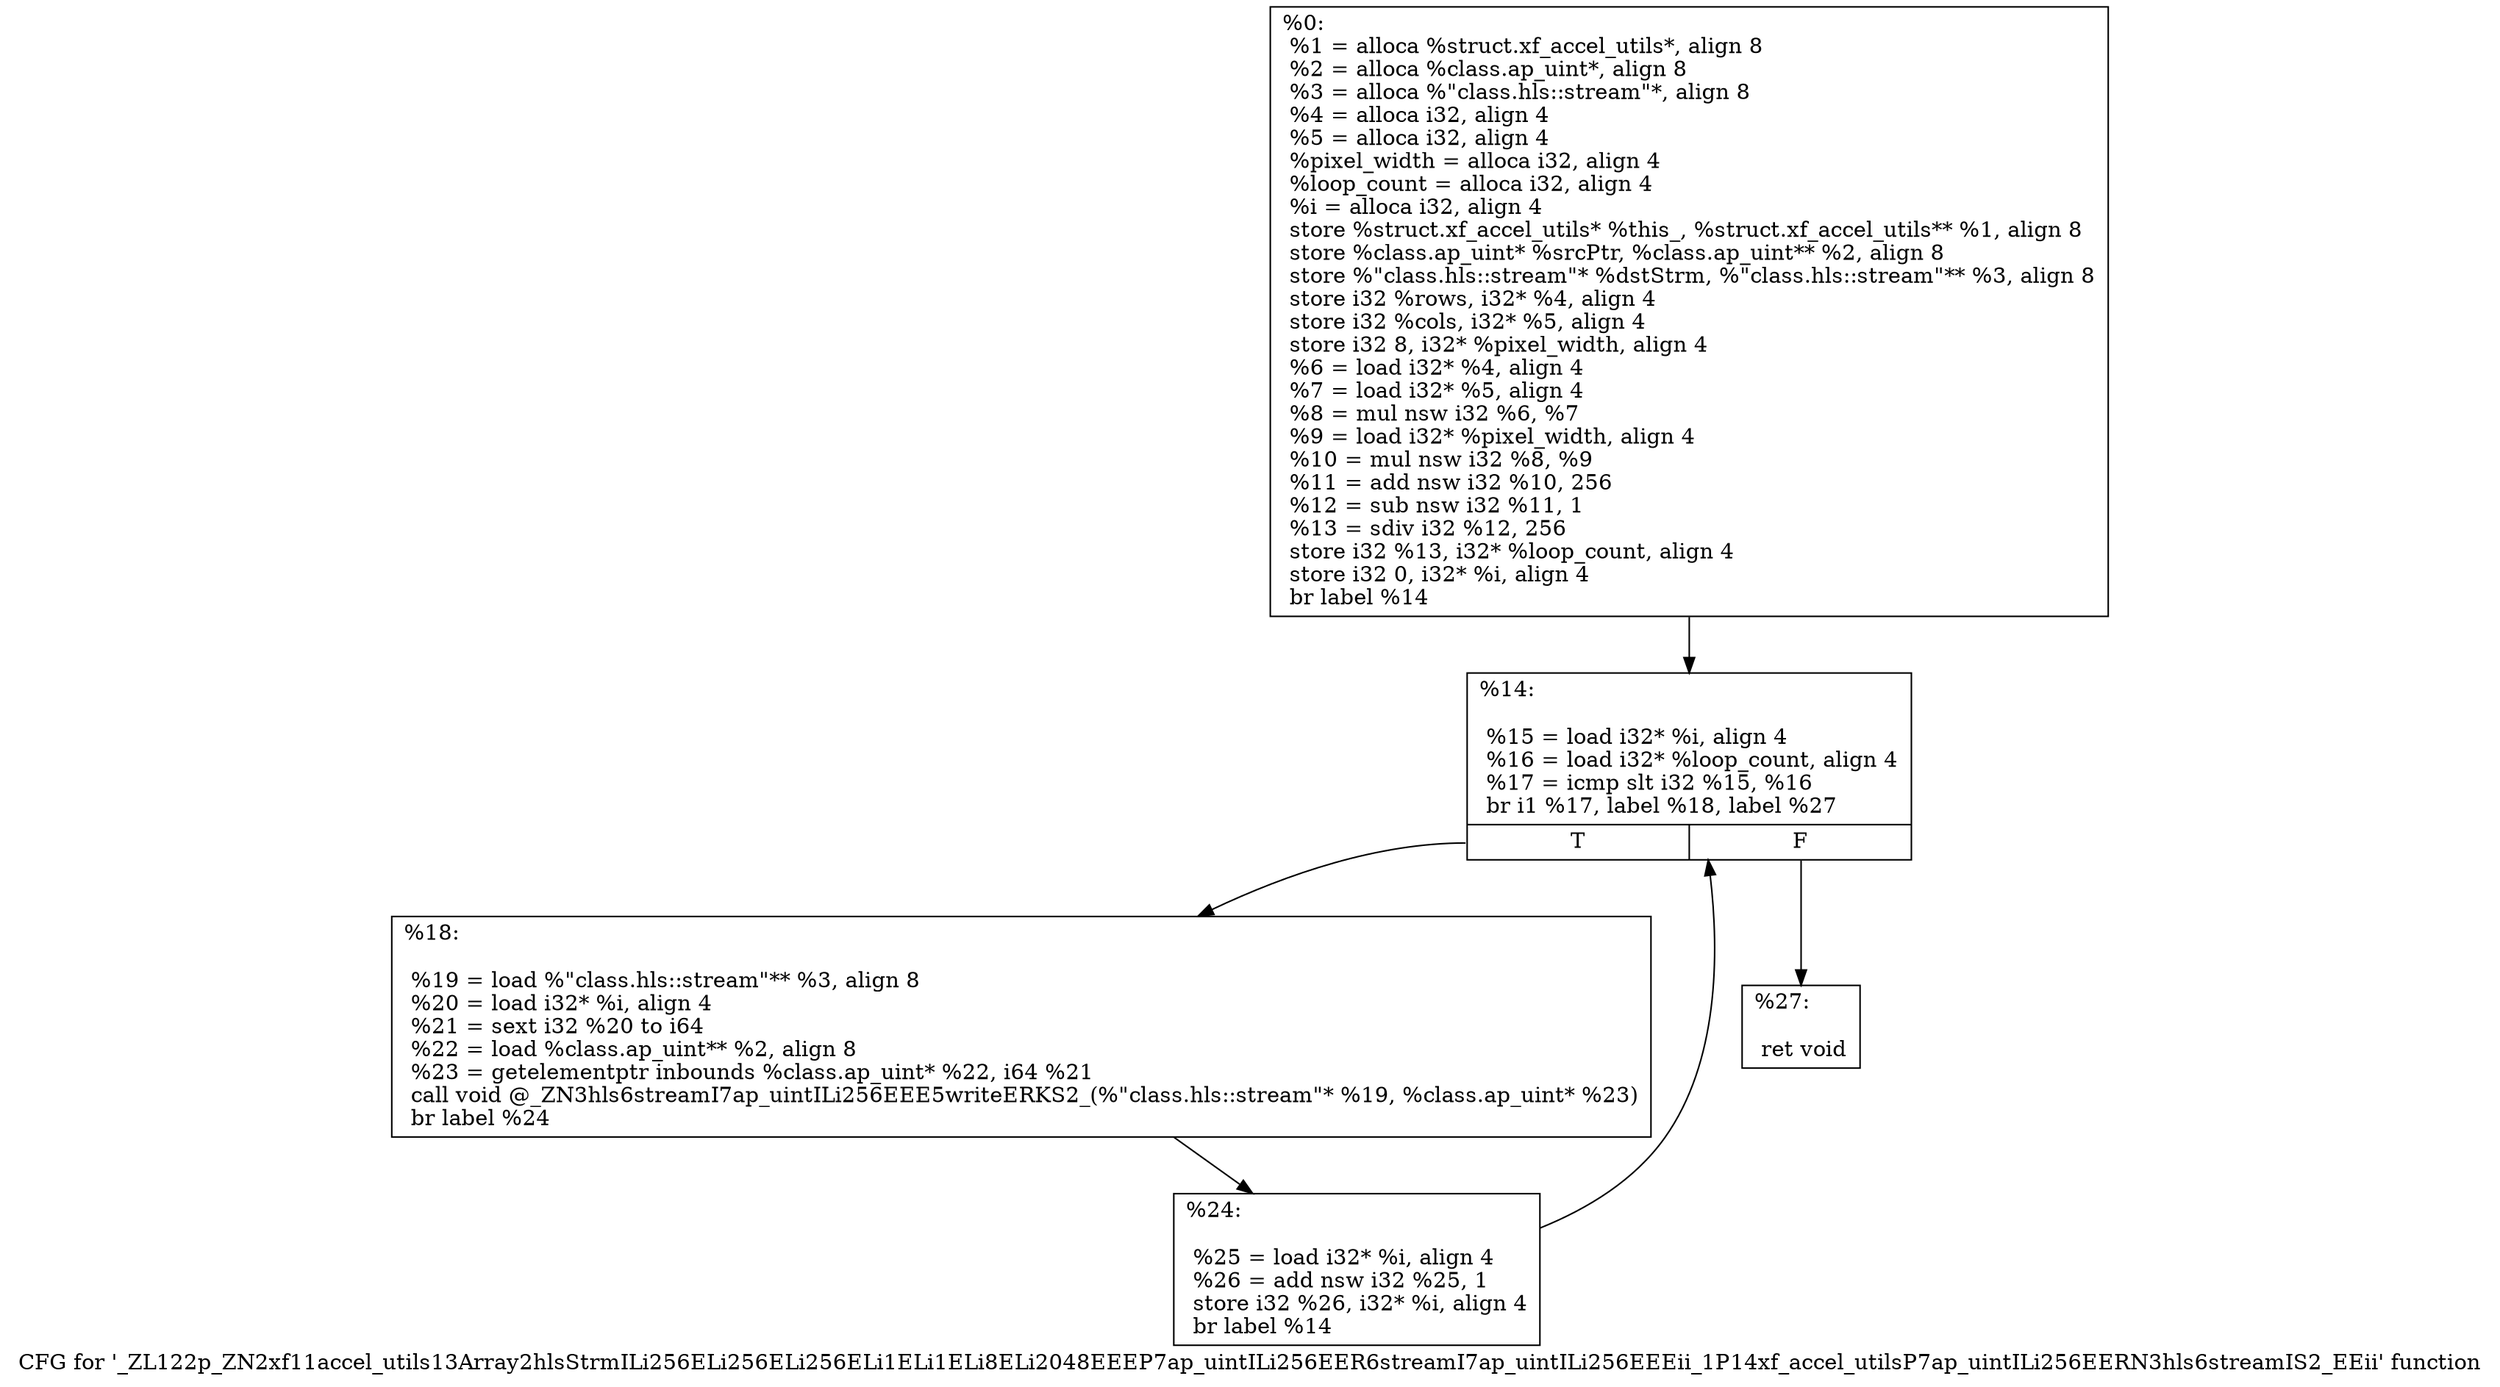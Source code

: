 digraph "CFG for '_ZL122p_ZN2xf11accel_utils13Array2hlsStrmILi256ELi256ELi256ELi1ELi1ELi8ELi2048EEEP7ap_uintILi256EER6streamI7ap_uintILi256EEEii_1P14xf_accel_utilsP7ap_uintILi256EERN3hls6streamIS2_EEii' function" {
	label="CFG for '_ZL122p_ZN2xf11accel_utils13Array2hlsStrmILi256ELi256ELi256ELi1ELi1ELi8ELi2048EEEP7ap_uintILi256EER6streamI7ap_uintILi256EEEii_1P14xf_accel_utilsP7ap_uintILi256EERN3hls6streamIS2_EEii' function";

	Node0x1b9cc60 [shape=record,label="{%0:\l  %1 = alloca %struct.xf_accel_utils*, align 8\l  %2 = alloca %class.ap_uint*, align 8\l  %3 = alloca %\"class.hls::stream\"*, align 8\l  %4 = alloca i32, align 4\l  %5 = alloca i32, align 4\l  %pixel_width = alloca i32, align 4\l  %loop_count = alloca i32, align 4\l  %i = alloca i32, align 4\l  store %struct.xf_accel_utils* %this_, %struct.xf_accel_utils** %1, align 8\l  store %class.ap_uint* %srcPtr, %class.ap_uint** %2, align 8\l  store %\"class.hls::stream\"* %dstStrm, %\"class.hls::stream\"** %3, align 8\l  store i32 %rows, i32* %4, align 4\l  store i32 %cols, i32* %5, align 4\l  store i32 8, i32* %pixel_width, align 4\l  %6 = load i32* %4, align 4\l  %7 = load i32* %5, align 4\l  %8 = mul nsw i32 %6, %7\l  %9 = load i32* %pixel_width, align 4\l  %10 = mul nsw i32 %8, %9\l  %11 = add nsw i32 %10, 256\l  %12 = sub nsw i32 %11, 1\l  %13 = sdiv i32 %12, 256\l  store i32 %13, i32* %loop_count, align 4\l  store i32 0, i32* %i, align 4\l  br label %14\l}"];
	Node0x1b9cc60 -> Node0x1b9f550;
	Node0x1b9f550 [shape=record,label="{%14:\l\l  %15 = load i32* %i, align 4\l  %16 = load i32* %loop_count, align 4\l  %17 = icmp slt i32 %15, %16\l  br i1 %17, label %18, label %27\l|{<s0>T|<s1>F}}"];
	Node0x1b9f550:s0 -> Node0x1b96940;
	Node0x1b9f550:s1 -> Node0x1b98240;
	Node0x1b96940 [shape=record,label="{%18:\l\l  %19 = load %\"class.hls::stream\"** %3, align 8\l  %20 = load i32* %i, align 4\l  %21 = sext i32 %20 to i64\l  %22 = load %class.ap_uint** %2, align 8\l  %23 = getelementptr inbounds %class.ap_uint* %22, i64 %21\l  call void @_ZN3hls6streamI7ap_uintILi256EEE5writeERKS2_(%\"class.hls::stream\"* %19, %class.ap_uint* %23)\l  br label %24\l}"];
	Node0x1b96940 -> Node0x1ba2850;
	Node0x1ba2850 [shape=record,label="{%24:\l\l  %25 = load i32* %i, align 4\l  %26 = add nsw i32 %25, 1\l  store i32 %26, i32* %i, align 4\l  br label %14\l}"];
	Node0x1ba2850 -> Node0x1b9f550;
	Node0x1b98240 [shape=record,label="{%27:\l\l  ret void\l}"];
}
